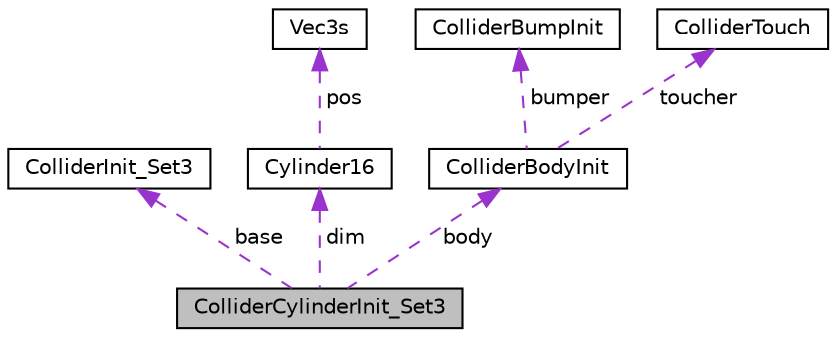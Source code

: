 digraph "ColliderCylinderInit_Set3"
{
 // LATEX_PDF_SIZE
  edge [fontname="Helvetica",fontsize="10",labelfontname="Helvetica",labelfontsize="10"];
  node [fontname="Helvetica",fontsize="10",shape=record];
  Node1 [label="ColliderCylinderInit_Set3",height=0.2,width=0.4,color="black", fillcolor="grey75", style="filled", fontcolor="black",tooltip=" "];
  Node2 -> Node1 [dir="back",color="darkorchid3",fontsize="10",style="dashed",label=" base" ,fontname="Helvetica"];
  Node2 [label="ColliderInit_Set3",height=0.2,width=0.4,color="black", fillcolor="white", style="filled",URL="$db/ddf/structColliderInit__Set3.html",tooltip=" "];
  Node3 -> Node1 [dir="back",color="darkorchid3",fontsize="10",style="dashed",label=" dim" ,fontname="Helvetica"];
  Node3 [label="Cylinder16",height=0.2,width=0.4,color="black", fillcolor="white", style="filled",URL="$db/d55/structCylinder16.html",tooltip=" "];
  Node4 -> Node3 [dir="back",color="darkorchid3",fontsize="10",style="dashed",label=" pos" ,fontname="Helvetica"];
  Node4 [label="Vec3s",height=0.2,width=0.4,color="black", fillcolor="white", style="filled",URL="$d8/d79/structVec3s.html",tooltip=" "];
  Node5 -> Node1 [dir="back",color="darkorchid3",fontsize="10",style="dashed",label=" body" ,fontname="Helvetica"];
  Node5 [label="ColliderBodyInit",height=0.2,width=0.4,color="black", fillcolor="white", style="filled",URL="$d5/d92/structColliderBodyInit.html",tooltip=" "];
  Node6 -> Node5 [dir="back",color="darkorchid3",fontsize="10",style="dashed",label=" bumper" ,fontname="Helvetica"];
  Node6 [label="ColliderBumpInit",height=0.2,width=0.4,color="black", fillcolor="white", style="filled",URL="$dc/daa/structColliderBumpInit.html",tooltip=" "];
  Node7 -> Node5 [dir="back",color="darkorchid3",fontsize="10",style="dashed",label=" toucher" ,fontname="Helvetica"];
  Node7 [label="ColliderTouch",height=0.2,width=0.4,color="black", fillcolor="white", style="filled",URL="$da/d5d/structColliderTouch.html",tooltip=" "];
}
